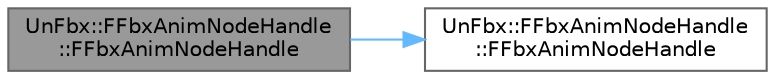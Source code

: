 digraph "UnFbx::FFbxAnimNodeHandle::FFbxAnimNodeHandle"
{
 // INTERACTIVE_SVG=YES
 // LATEX_PDF_SIZE
  bgcolor="transparent";
  edge [fontname=Helvetica,fontsize=10,labelfontname=Helvetica,labelfontsize=10];
  node [fontname=Helvetica,fontsize=10,shape=box,height=0.2,width=0.4];
  rankdir="LR";
  Node1 [id="Node000001",label="UnFbx::FFbxAnimNodeHandle\l::FFbxAnimNodeHandle",height=0.2,width=0.4,color="gray40", fillcolor="grey60", style="filled", fontcolor="black",tooltip=" "];
  Node1 -> Node2 [id="edge1_Node000001_Node000002",color="steelblue1",style="solid",tooltip=" "];
  Node2 [id="Node000002",label="UnFbx::FFbxAnimNodeHandle\l::FFbxAnimNodeHandle",height=0.2,width=0.4,color="grey40", fillcolor="white", style="filled",URL="$db/d63/classUnFbx_1_1FFbxAnimNodeHandle.html#a029d84aa558c631a181ce6279d0e4686",tooltip=" "];
}

